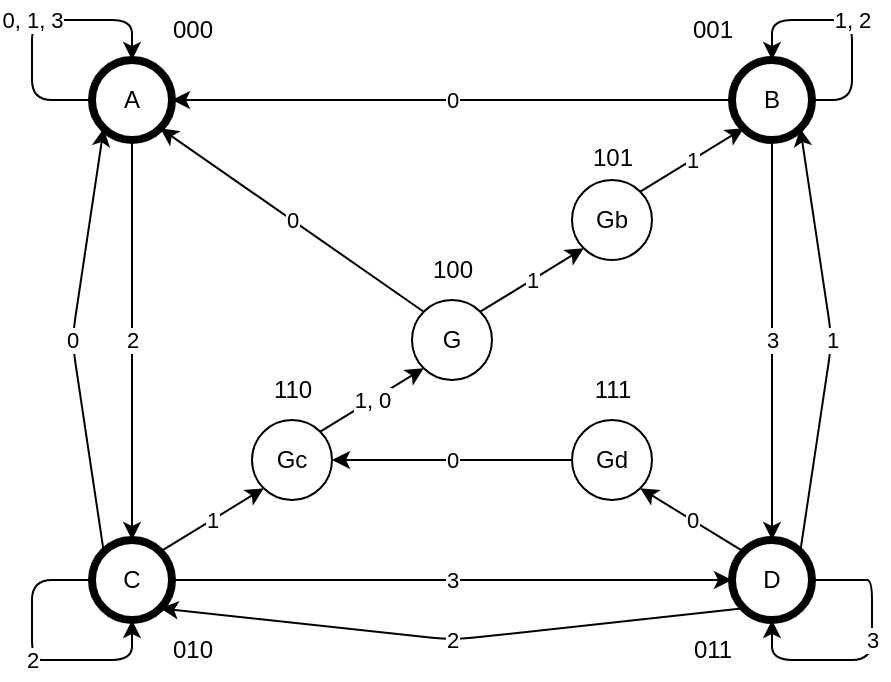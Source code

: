 <mxfile>
    <diagram id="ycpoQXMAaT8g_MElo2b9" name="1">
        <mxGraphModel dx="970" dy="1315" grid="1" gridSize="10" guides="1" tooltips="1" connect="1" arrows="1" fold="1" page="1" pageScale="1" pageWidth="1169" pageHeight="827" math="0" shadow="0">
            <root>
                <mxCell id="0"/>
                <mxCell id="1" parent="0"/>
                <mxCell id="KwGx5xKKv3qboaH9fJdi-1" value="2" style="edgeStyle=none;html=1;exitX=0.5;exitY=1;exitDx=0;exitDy=0;entryX=0.5;entryY=0;entryDx=0;entryDy=0;startArrow=none;startFill=0;" edge="1" parent="1" source="KwGx5xKKv3qboaH9fJdi-2" target="KwGx5xKKv3qboaH9fJdi-13">
                    <mxGeometry relative="1" as="geometry"/>
                </mxCell>
                <mxCell id="KwGx5xKKv3qboaH9fJdi-2" value="A" style="ellipse;whiteSpace=wrap;html=1;strokeWidth=4;" vertex="1" parent="1">
                    <mxGeometry x="250" y="260" width="40" height="40" as="geometry"/>
                </mxCell>
                <mxCell id="KwGx5xKKv3qboaH9fJdi-3" value="0" style="edgeStyle=none;html=1;exitX=0;exitY=0;exitDx=0;exitDy=0;entryX=1;entryY=1;entryDx=0;entryDy=0;startArrow=none;startFill=0;" edge="1" parent="1" source="KwGx5xKKv3qboaH9fJdi-6" target="KwGx5xKKv3qboaH9fJdi-33">
                    <mxGeometry relative="1" as="geometry"/>
                </mxCell>
                <mxCell id="KwGx5xKKv3qboaH9fJdi-4" value="2" style="edgeStyle=none;html=1;exitX=0;exitY=1;exitDx=0;exitDy=0;entryX=1;entryY=1;entryDx=0;entryDy=0;startArrow=none;startFill=0;" edge="1" parent="1" source="KwGx5xKKv3qboaH9fJdi-6" target="KwGx5xKKv3qboaH9fJdi-13">
                    <mxGeometry relative="1" as="geometry">
                        <Array as="points">
                            <mxPoint x="430" y="550"/>
                        </Array>
                    </mxGeometry>
                </mxCell>
                <mxCell id="KwGx5xKKv3qboaH9fJdi-5" value="1" style="edgeStyle=none;html=1;exitX=1;exitY=0;exitDx=0;exitDy=0;entryX=1;entryY=1;entryDx=0;entryDy=0;startArrow=none;startFill=0;" edge="1" parent="1" source="KwGx5xKKv3qboaH9fJdi-6" target="KwGx5xKKv3qboaH9fJdi-9">
                    <mxGeometry relative="1" as="geometry">
                        <Array as="points">
                            <mxPoint x="620" y="400"/>
                        </Array>
                    </mxGeometry>
                </mxCell>
                <mxCell id="KwGx5xKKv3qboaH9fJdi-6" value="D" style="ellipse;whiteSpace=wrap;html=1;strokeWidth=4;" vertex="1" parent="1">
                    <mxGeometry x="570" y="500" width="40" height="40" as="geometry"/>
                </mxCell>
                <mxCell id="KwGx5xKKv3qboaH9fJdi-7" value="0" style="edgeStyle=none;html=1;exitX=0;exitY=0.5;exitDx=0;exitDy=0;entryX=1;entryY=0.5;entryDx=0;entryDy=0;startArrow=none;startFill=0;" edge="1" parent="1" source="KwGx5xKKv3qboaH9fJdi-9" target="KwGx5xKKv3qboaH9fJdi-2">
                    <mxGeometry relative="1" as="geometry"/>
                </mxCell>
                <mxCell id="KwGx5xKKv3qboaH9fJdi-8" value="3" style="edgeStyle=none;html=1;exitX=0.5;exitY=1;exitDx=0;exitDy=0;entryX=0.5;entryY=0;entryDx=0;entryDy=0;startArrow=none;startFill=0;" edge="1" parent="1" source="KwGx5xKKv3qboaH9fJdi-9" target="KwGx5xKKv3qboaH9fJdi-6">
                    <mxGeometry relative="1" as="geometry"/>
                </mxCell>
                <mxCell id="KwGx5xKKv3qboaH9fJdi-9" value="B" style="ellipse;whiteSpace=wrap;html=1;strokeWidth=4;" vertex="1" parent="1">
                    <mxGeometry x="570" y="260" width="40" height="40" as="geometry"/>
                </mxCell>
                <mxCell id="KwGx5xKKv3qboaH9fJdi-10" value="1" style="edgeStyle=none;html=1;exitX=1;exitY=0;exitDx=0;exitDy=0;startArrow=none;startFill=0;entryX=0;entryY=1;entryDx=0;entryDy=0;" edge="1" parent="1" source="KwGx5xKKv3qboaH9fJdi-13" target="KwGx5xKKv3qboaH9fJdi-27">
                    <mxGeometry relative="1" as="geometry">
                        <mxPoint x="340" y="460" as="targetPoint"/>
                    </mxGeometry>
                </mxCell>
                <mxCell id="KwGx5xKKv3qboaH9fJdi-11" value="0" style="edgeStyle=none;html=1;exitX=0;exitY=0;exitDx=0;exitDy=0;entryX=0;entryY=1;entryDx=0;entryDy=0;startArrow=none;startFill=0;" edge="1" parent="1" source="KwGx5xKKv3qboaH9fJdi-13" target="KwGx5xKKv3qboaH9fJdi-2">
                    <mxGeometry relative="1" as="geometry">
                        <Array as="points">
                            <mxPoint x="240" y="400"/>
                        </Array>
                    </mxGeometry>
                </mxCell>
                <mxCell id="KwGx5xKKv3qboaH9fJdi-12" value="3" style="edgeStyle=none;html=1;exitX=1;exitY=0.5;exitDx=0;exitDy=0;entryX=0;entryY=0.5;entryDx=0;entryDy=0;startArrow=none;startFill=0;" edge="1" parent="1" source="KwGx5xKKv3qboaH9fJdi-13" target="KwGx5xKKv3qboaH9fJdi-6">
                    <mxGeometry relative="1" as="geometry"/>
                </mxCell>
                <mxCell id="KwGx5xKKv3qboaH9fJdi-13" value="C" style="ellipse;whiteSpace=wrap;html=1;strokeWidth=4;" vertex="1" parent="1">
                    <mxGeometry x="250" y="500" width="40" height="40" as="geometry"/>
                </mxCell>
                <mxCell id="KwGx5xKKv3qboaH9fJdi-14" value="0, 1, 3" style="edgeStyle=none;html=1;exitX=0;exitY=0.5;exitDx=0;exitDy=0;entryX=0.5;entryY=0;entryDx=0;entryDy=0;" edge="1" parent="1" source="KwGx5xKKv3qboaH9fJdi-2" target="KwGx5xKKv3qboaH9fJdi-2">
                    <mxGeometry relative="1" as="geometry">
                        <Array as="points">
                            <mxPoint x="220" y="280"/>
                            <mxPoint x="220" y="240"/>
                            <mxPoint x="270" y="240"/>
                        </Array>
                    </mxGeometry>
                </mxCell>
                <mxCell id="KwGx5xKKv3qboaH9fJdi-15" value="1, 2" style="edgeStyle=none;html=1;exitX=1;exitY=0.5;exitDx=0;exitDy=0;entryX=0.5;entryY=0;entryDx=0;entryDy=0;" edge="1" parent="1" source="KwGx5xKKv3qboaH9fJdi-9" target="KwGx5xKKv3qboaH9fJdi-9">
                    <mxGeometry relative="1" as="geometry">
                        <Array as="points">
                            <mxPoint x="630" y="280"/>
                            <mxPoint x="630" y="240"/>
                            <mxPoint x="590" y="240"/>
                        </Array>
                    </mxGeometry>
                </mxCell>
                <mxCell id="KwGx5xKKv3qboaH9fJdi-16" value="2" style="edgeStyle=none;html=1;exitX=0;exitY=0.5;exitDx=0;exitDy=0;entryX=0.5;entryY=1;entryDx=0;entryDy=0;" edge="1" parent="1" source="KwGx5xKKv3qboaH9fJdi-13" target="KwGx5xKKv3qboaH9fJdi-13">
                    <mxGeometry relative="1" as="geometry">
                        <Array as="points">
                            <mxPoint x="220" y="520"/>
                            <mxPoint x="220" y="560"/>
                            <mxPoint x="230" y="560"/>
                            <mxPoint x="270" y="560"/>
                        </Array>
                    </mxGeometry>
                </mxCell>
                <mxCell id="KwGx5xKKv3qboaH9fJdi-17" value="3" style="edgeStyle=none;html=1;exitX=1;exitY=0.5;exitDx=0;exitDy=0;" edge="1" parent="1" source="KwGx5xKKv3qboaH9fJdi-6" target="KwGx5xKKv3qboaH9fJdi-6">
                    <mxGeometry relative="1" as="geometry">
                        <Array as="points">
                            <mxPoint x="640" y="520"/>
                            <mxPoint x="630" y="520"/>
                            <mxPoint x="640" y="520"/>
                            <mxPoint x="640" y="560"/>
                            <mxPoint x="590" y="560"/>
                        </Array>
                    </mxGeometry>
                </mxCell>
                <mxCell id="KwGx5xKKv3qboaH9fJdi-18" value="1" style="edgeStyle=none;html=1;exitX=1;exitY=0;exitDx=0;exitDy=0;entryX=0;entryY=1;entryDx=0;entryDy=0;startArrow=none;startFill=0;" edge="1" parent="1" source="KwGx5xKKv3qboaH9fJdi-20" target="KwGx5xKKv3qboaH9fJdi-30">
                    <mxGeometry relative="1" as="geometry"/>
                </mxCell>
                <mxCell id="KwGx5xKKv3qboaH9fJdi-19" value="0" style="edgeStyle=none;html=1;exitX=0;exitY=0;exitDx=0;exitDy=0;entryX=1;entryY=1;entryDx=0;entryDy=0;startArrow=none;startFill=0;" edge="1" parent="1" source="KwGx5xKKv3qboaH9fJdi-20" target="KwGx5xKKv3qboaH9fJdi-2">
                    <mxGeometry relative="1" as="geometry"/>
                </mxCell>
                <mxCell id="KwGx5xKKv3qboaH9fJdi-20" value="G" style="ellipse;whiteSpace=wrap;html=1;" vertex="1" parent="1">
                    <mxGeometry x="410" y="380" width="40" height="40" as="geometry"/>
                </mxCell>
                <mxCell id="KwGx5xKKv3qboaH9fJdi-21" value="000" style="text;html=1;align=center;verticalAlign=middle;resizable=0;points=[];autosize=1;strokeColor=none;fillColor=none;" vertex="1" parent="1">
                    <mxGeometry x="280" y="230" width="40" height="30" as="geometry"/>
                </mxCell>
                <mxCell id="KwGx5xKKv3qboaH9fJdi-22" value="100" style="text;html=1;align=center;verticalAlign=middle;resizable=0;points=[];autosize=1;strokeColor=none;fillColor=none;" vertex="1" parent="1">
                    <mxGeometry x="410" y="350" width="40" height="30" as="geometry"/>
                </mxCell>
                <mxCell id="KwGx5xKKv3qboaH9fJdi-23" value="011" style="text;html=1;align=center;verticalAlign=middle;resizable=0;points=[];autosize=1;strokeColor=none;fillColor=none;" vertex="1" parent="1">
                    <mxGeometry x="540" y="540" width="40" height="30" as="geometry"/>
                </mxCell>
                <mxCell id="KwGx5xKKv3qboaH9fJdi-24" value="001" style="text;html=1;align=center;verticalAlign=middle;resizable=0;points=[];autosize=1;strokeColor=none;fillColor=none;" vertex="1" parent="1">
                    <mxGeometry x="540" y="230" width="40" height="30" as="geometry"/>
                </mxCell>
                <mxCell id="KwGx5xKKv3qboaH9fJdi-25" value="010" style="text;html=1;align=center;verticalAlign=middle;resizable=0;points=[];autosize=1;strokeColor=none;fillColor=none;" vertex="1" parent="1">
                    <mxGeometry x="280" y="540" width="40" height="30" as="geometry"/>
                </mxCell>
                <mxCell id="KwGx5xKKv3qboaH9fJdi-26" value="1, 0" style="edgeStyle=none;html=1;exitX=1;exitY=0;exitDx=0;exitDy=0;entryX=0;entryY=1;entryDx=0;entryDy=0;startArrow=none;startFill=0;" edge="1" parent="1" source="KwGx5xKKv3qboaH9fJdi-27" target="KwGx5xKKv3qboaH9fJdi-20">
                    <mxGeometry relative="1" as="geometry"/>
                </mxCell>
                <mxCell id="KwGx5xKKv3qboaH9fJdi-27" value="Gc" style="ellipse;whiteSpace=wrap;html=1;" vertex="1" parent="1">
                    <mxGeometry x="330" y="440" width="40" height="40" as="geometry"/>
                </mxCell>
                <mxCell id="KwGx5xKKv3qboaH9fJdi-28" value="110" style="text;html=1;align=center;verticalAlign=middle;resizable=0;points=[];autosize=1;strokeColor=none;fillColor=none;" vertex="1" parent="1">
                    <mxGeometry x="330" y="410" width="40" height="30" as="geometry"/>
                </mxCell>
                <mxCell id="KwGx5xKKv3qboaH9fJdi-29" value="1" style="edgeStyle=none;html=1;exitX=1;exitY=0;exitDx=0;exitDy=0;entryX=0;entryY=1;entryDx=0;entryDy=0;startArrow=none;startFill=0;" edge="1" parent="1" source="KwGx5xKKv3qboaH9fJdi-30" target="KwGx5xKKv3qboaH9fJdi-9">
                    <mxGeometry relative="1" as="geometry"/>
                </mxCell>
                <mxCell id="KwGx5xKKv3qboaH9fJdi-30" value="Gb" style="ellipse;whiteSpace=wrap;html=1;" vertex="1" parent="1">
                    <mxGeometry x="490" y="320" width="40" height="40" as="geometry"/>
                </mxCell>
                <mxCell id="KwGx5xKKv3qboaH9fJdi-31" value="101" style="text;html=1;align=center;verticalAlign=middle;resizable=0;points=[];autosize=1;strokeColor=none;fillColor=none;" vertex="1" parent="1">
                    <mxGeometry x="490" y="294" width="40" height="30" as="geometry"/>
                </mxCell>
                <mxCell id="KwGx5xKKv3qboaH9fJdi-32" value="0" style="edgeStyle=none;html=1;exitX=0;exitY=0.5;exitDx=0;exitDy=0;entryX=1;entryY=0.5;entryDx=0;entryDy=0;startArrow=none;startFill=0;" edge="1" parent="1" source="KwGx5xKKv3qboaH9fJdi-33" target="KwGx5xKKv3qboaH9fJdi-27">
                    <mxGeometry relative="1" as="geometry">
                        <mxPoint x="450" y="460" as="targetPoint"/>
                    </mxGeometry>
                </mxCell>
                <mxCell id="KwGx5xKKv3qboaH9fJdi-33" value="Gd" style="ellipse;whiteSpace=wrap;html=1;" vertex="1" parent="1">
                    <mxGeometry x="490" y="440" width="40" height="40" as="geometry"/>
                </mxCell>
                <mxCell id="KwGx5xKKv3qboaH9fJdi-34" value="111" style="text;html=1;align=center;verticalAlign=middle;resizable=0;points=[];autosize=1;strokeColor=none;fillColor=none;" vertex="1" parent="1">
                    <mxGeometry x="490" y="410" width="40" height="30" as="geometry"/>
                </mxCell>
            </root>
        </mxGraphModel>
    </diagram>
    <diagram id="RGYSdo--q61aM9Ta2jTY" name="2">
        <mxGraphModel dx="1164" dy="1578" grid="1" gridSize="10" guides="1" tooltips="1" connect="1" arrows="1" fold="1" page="1" pageScale="1" pageWidth="1169" pageHeight="827" math="0" shadow="0">
            <root>
                <mxCell id="0"/>
                <mxCell id="1" parent="0"/>
                <mxCell id="v-3RUPXfOJBgxAPebXQE-1" style="edgeStyle=none;html=1;exitX=0.5;exitY=1;exitDx=0;exitDy=0;entryX=0.5;entryY=0;entryDx=0;entryDy=0;startArrow=classic;startFill=1;" edge="1" parent="1" source="v-3RUPXfOJBgxAPebXQE-2" target="v-3RUPXfOJBgxAPebXQE-10">
                    <mxGeometry relative="1" as="geometry"/>
                </mxCell>
                <mxCell id="v-3RUPXfOJBgxAPebXQE-2" value="A" style="ellipse;whiteSpace=wrap;html=1;strokeWidth=4;" vertex="1" parent="1">
                    <mxGeometry x="760" y="270" width="40" height="40" as="geometry"/>
                </mxCell>
                <mxCell id="v-3RUPXfOJBgxAPebXQE-3" style="edgeStyle=none;html=1;exitX=0;exitY=0;exitDx=0;exitDy=0;entryX=1;entryY=1;entryDx=0;entryDy=0;startArrow=none;startFill=0;" edge="1" parent="1" source="v-3RUPXfOJBgxAPebXQE-4" target="v-3RUPXfOJBgxAPebXQE-2">
                    <mxGeometry relative="1" as="geometry"/>
                </mxCell>
                <mxCell id="v-3RUPXfOJBgxAPebXQE-4" value="D" style="ellipse;whiteSpace=wrap;html=1;strokeWidth=4;" vertex="1" parent="1">
                    <mxGeometry x="1000" y="470" width="40" height="40" as="geometry"/>
                </mxCell>
                <mxCell id="v-3RUPXfOJBgxAPebXQE-5" style="edgeStyle=none;html=1;exitX=0;exitY=0.5;exitDx=0;exitDy=0;entryX=1;entryY=0.5;entryDx=0;entryDy=0;startArrow=none;startFill=0;" edge="1" parent="1" source="v-3RUPXfOJBgxAPebXQE-7" target="v-3RUPXfOJBgxAPebXQE-2">
                    <mxGeometry relative="1" as="geometry"/>
                </mxCell>
                <mxCell id="v-3RUPXfOJBgxAPebXQE-6" style="edgeStyle=none;html=1;exitX=0.5;exitY=1;exitDx=0;exitDy=0;entryX=0.5;entryY=0;entryDx=0;entryDy=0;startArrow=classic;startFill=1;" edge="1" parent="1" source="v-3RUPXfOJBgxAPebXQE-7" target="v-3RUPXfOJBgxAPebXQE-4">
                    <mxGeometry relative="1" as="geometry"/>
                </mxCell>
                <mxCell id="v-3RUPXfOJBgxAPebXQE-7" value="B" style="ellipse;whiteSpace=wrap;html=1;strokeWidth=4;" vertex="1" parent="1">
                    <mxGeometry x="1000" y="270" width="40" height="40" as="geometry"/>
                </mxCell>
                <mxCell id="v-3RUPXfOJBgxAPebXQE-8" style="edgeStyle=none;html=1;exitX=1;exitY=0.5;exitDx=0;exitDy=0;entryX=0;entryY=0.5;entryDx=0;entryDy=0;startArrow=classic;startFill=1;" edge="1" parent="1" source="v-3RUPXfOJBgxAPebXQE-10" target="v-3RUPXfOJBgxAPebXQE-4">
                    <mxGeometry relative="1" as="geometry"/>
                </mxCell>
                <mxCell id="v-3RUPXfOJBgxAPebXQE-9" style="edgeStyle=none;html=1;exitX=1;exitY=0;exitDx=0;exitDy=0;entryX=0;entryY=1;entryDx=0;entryDy=0;startArrow=none;startFill=0;" edge="1" parent="1" source="v-3RUPXfOJBgxAPebXQE-10" target="v-3RUPXfOJBgxAPebXQE-7">
                    <mxGeometry relative="1" as="geometry"/>
                </mxCell>
                <mxCell id="v-3RUPXfOJBgxAPebXQE-10" value="C" style="ellipse;whiteSpace=wrap;html=1;strokeWidth=4;" vertex="1" parent="1">
                    <mxGeometry x="760" y="470" width="40" height="40" as="geometry"/>
                </mxCell>
                <mxCell id="v-3RUPXfOJBgxAPebXQE-11" style="edgeStyle=none;html=1;exitX=0;exitY=0.5;exitDx=0;exitDy=0;entryX=0.5;entryY=0;entryDx=0;entryDy=0;" edge="1" parent="1" source="v-3RUPXfOJBgxAPebXQE-2" target="v-3RUPXfOJBgxAPebXQE-2">
                    <mxGeometry relative="1" as="geometry">
                        <Array as="points">
                            <mxPoint x="730" y="290"/>
                            <mxPoint x="730" y="250"/>
                            <mxPoint x="780" y="250"/>
                        </Array>
                    </mxGeometry>
                </mxCell>
                <mxCell id="v-3RUPXfOJBgxAPebXQE-12" style="edgeStyle=none;html=1;exitX=1;exitY=0.5;exitDx=0;exitDy=0;entryX=0.5;entryY=0;entryDx=0;entryDy=0;" edge="1" parent="1" source="v-3RUPXfOJBgxAPebXQE-7" target="v-3RUPXfOJBgxAPebXQE-7">
                    <mxGeometry relative="1" as="geometry">
                        <Array as="points">
                            <mxPoint x="1060" y="290"/>
                            <mxPoint x="1060" y="250"/>
                            <mxPoint x="1020" y="250"/>
                        </Array>
                    </mxGeometry>
                </mxCell>
                <mxCell id="v-3RUPXfOJBgxAPebXQE-13" style="edgeStyle=none;html=1;exitX=0;exitY=0.5;exitDx=0;exitDy=0;entryX=0.5;entryY=1;entryDx=0;entryDy=0;" edge="1" parent="1" source="v-3RUPXfOJBgxAPebXQE-10" target="v-3RUPXfOJBgxAPebXQE-10">
                    <mxGeometry relative="1" as="geometry">
                        <Array as="points">
                            <mxPoint x="730" y="490"/>
                            <mxPoint x="730" y="530"/>
                            <mxPoint x="740" y="530"/>
                            <mxPoint x="780" y="530"/>
                        </Array>
                    </mxGeometry>
                </mxCell>
                <mxCell id="v-3RUPXfOJBgxAPebXQE-14" style="edgeStyle=none;html=1;exitX=1;exitY=0.5;exitDx=0;exitDy=0;entryX=0.5;entryY=1;entryDx=0;entryDy=0;" edge="1" parent="1" source="v-3RUPXfOJBgxAPebXQE-4" target="v-3RUPXfOJBgxAPebXQE-4">
                    <mxGeometry relative="1" as="geometry">
                        <Array as="points">
                            <mxPoint x="1070" y="490"/>
                            <mxPoint x="1060" y="490"/>
                            <mxPoint x="1070" y="490"/>
                            <mxPoint x="1070" y="530"/>
                            <mxPoint x="1020" y="530"/>
                        </Array>
                    </mxGeometry>
                </mxCell>
                <mxCell id="v-3RUPXfOJBgxAPebXQE-15" value="00" style="text;html=1;align=center;verticalAlign=middle;resizable=0;points=[];autosize=1;strokeColor=none;fillColor=none;" vertex="1" parent="1">
                    <mxGeometry x="780" y="245" width="40" height="30" as="geometry"/>
                </mxCell>
                <mxCell id="v-3RUPXfOJBgxAPebXQE-16" value="01" style="text;html=1;align=center;verticalAlign=middle;resizable=0;points=[];autosize=1;strokeColor=none;fillColor=none;" vertex="1" parent="1">
                    <mxGeometry x="970" y="245" width="40" height="30" as="geometry"/>
                </mxCell>
                <mxCell id="v-3RUPXfOJBgxAPebXQE-17" value="10" style="text;html=1;align=center;verticalAlign=middle;resizable=0;points=[];autosize=1;strokeColor=none;fillColor=none;" vertex="1" parent="1">
                    <mxGeometry x="790" y="510" width="40" height="30" as="geometry"/>
                </mxCell>
                <mxCell id="v-3RUPXfOJBgxAPebXQE-18" value="11" style="text;html=1;align=center;verticalAlign=middle;resizable=0;points=[];autosize=1;strokeColor=none;fillColor=none;" vertex="1" parent="1">
                    <mxGeometry x="970" y="510" width="40" height="30" as="geometry"/>
                </mxCell>
            </root>
        </mxGraphModel>
    </diagram>
</mxfile>